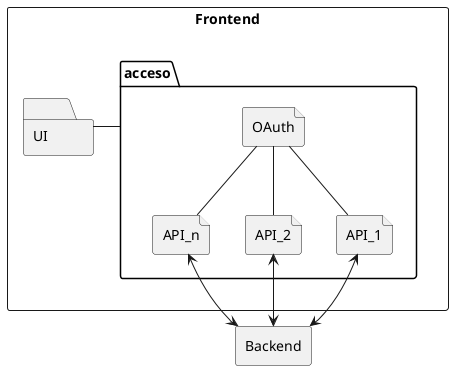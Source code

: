 @startuml Front
    rectangle Backend as be{
    }

    rectangle Frontend as fe{
        folder acceso as ac{
            file OAuth as auth{

            }

            file API_1 as a1{

            }

            file API_2 as a2{

            }

            file API_n as an{

            }
            
            auth -- a1
            auth -- a2
            auth -- an



        }
        be <-up-> a1
        be <-up-> a2
        be <-up-> an

        folder UI as ui{

        }

        ac -right---- ui
    }




    
@enduml